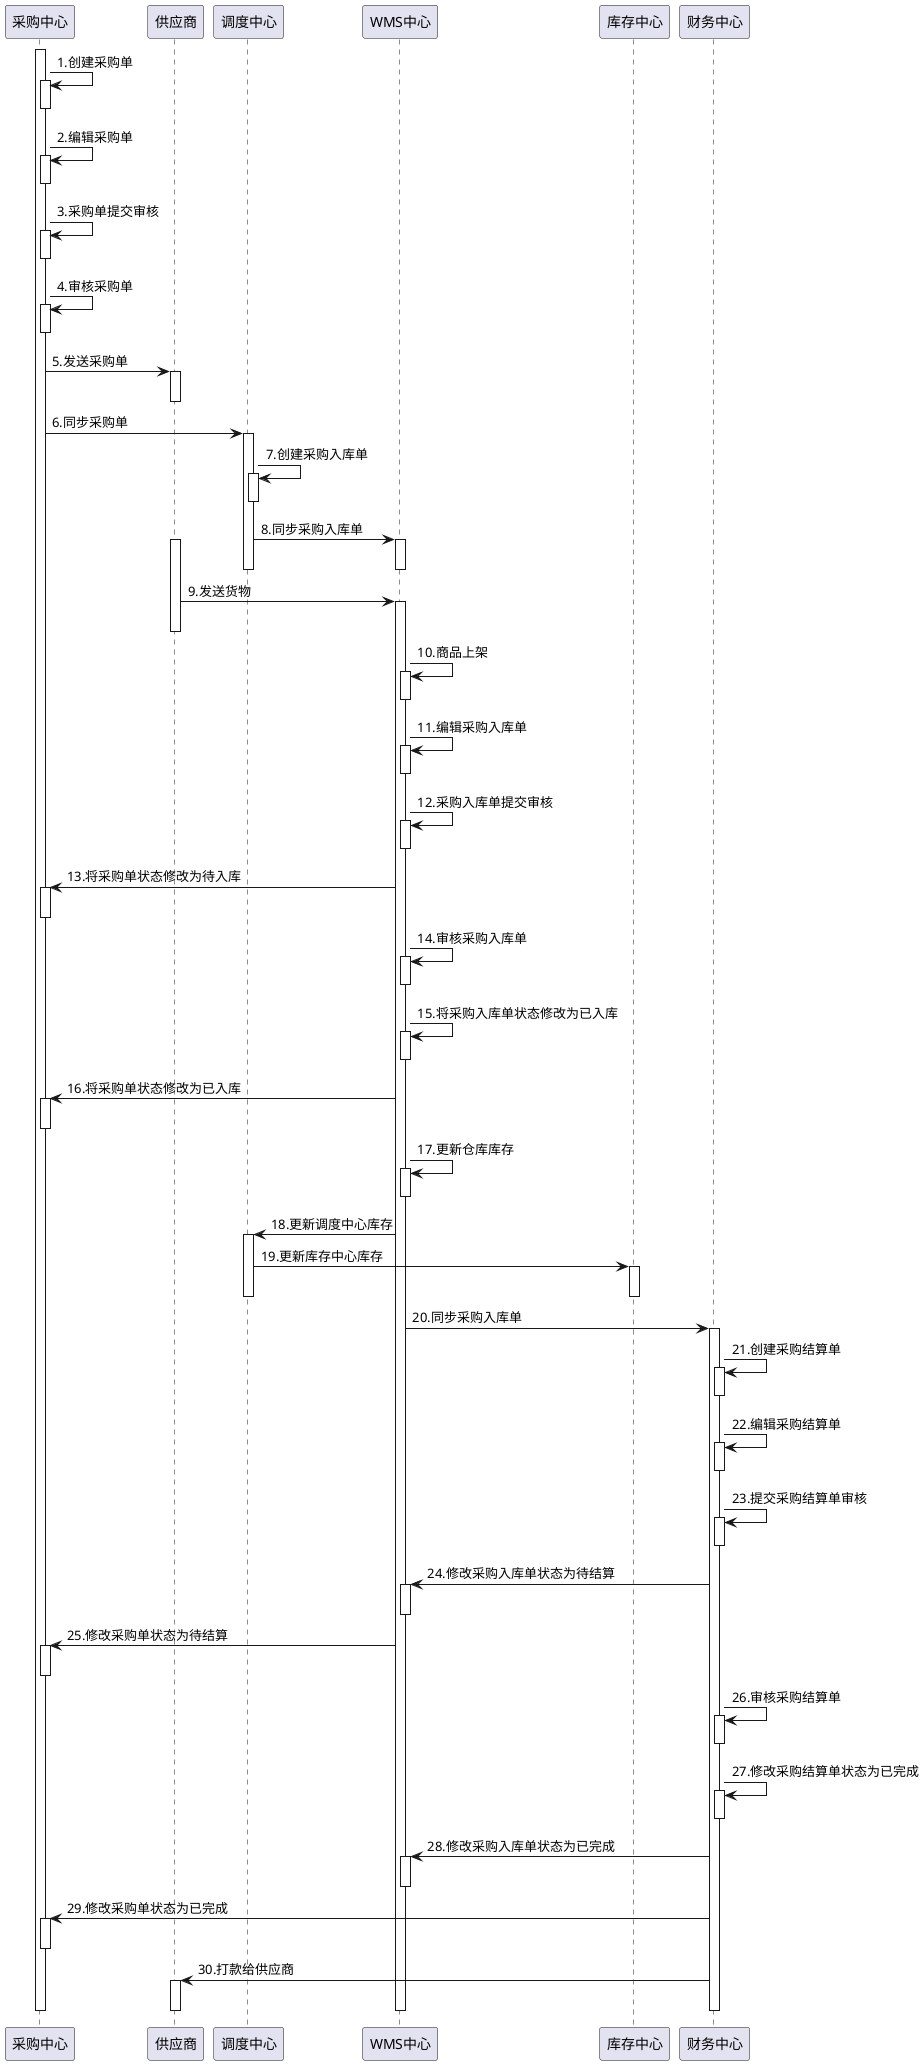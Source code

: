 @startuml

activate 采购中心
采购中心 -> 采购中心: 1.创建采购单
activate 采购中心
deactivate 采购中心
采购中心 -> 采购中心: 2.编辑采购单
activate 采购中心
deactivate 采购中心
采购中心 -> 采购中心: 3.采购单提交审核
activate 采购中心
deactivate 采购中心
采购中心 -> 采购中心: 4.审核采购单
activate 采购中心
deactivate 采购中心
采购中心 -> 供应商: 5.发送采购单
activate 供应商
deactivate 供应商
采购中心 -> 调度中心: 6.同步采购单
activate 调度中心
调度中心 -> 调度中心: 7.创建采购入库单
activate 调度中心
deactivate 调度中心
调度中心 -> WMS中心: 8.同步采购入库单
activate WMS中心
deactivate WMS中心
deactivate 调度中心
activate 供应商
供应商 -> WMS中心: 9.发送货物
activate WMS中心
deactivate 供应商
WMS中心 -> WMS中心: 10.商品上架
activate WMS中心
deactivate WMS中心
WMS中心 -> WMS中心: 11.编辑采购入库单
activate WMS中心
deactivate WMS中心
WMS中心 -> WMS中心: 12.采购入库单提交审核
activate WMS中心
deactivate WMS中心
WMS中心 -> 采购中心: 13.将采购单状态修改为待入库
activate 采购中心
deactivate 采购中心
WMS中心 -> WMS中心: 14.审核采购入库单
activate WMS中心
deactivate WMS中心
WMS中心 -> WMS中心: 15.将采购入库单状态修改为已入库
activate WMS中心
deactivate WMS中心
WMS中心 -> 采购中心: 16.将采购单状态修改为已入库
activate 采购中心
deactivate 采购中心
WMS中心 -> WMS中心: 17.更新仓库库存
activate WMS中心
deactivate WMS中心
WMS中心 -> 调度中心: 18.更新调度中心库存
activate 调度中心
调度中心 -> 库存中心: 19.更新库存中心库存
activate 库存中心
deactivate 库存中心
deactivate 调度中心
WMS中心 -> 财务中心: 20.同步采购入库单
activate 财务中心
财务中心 -> 财务中心: 21.创建采购结算单
activate 财务中心
deactivate 财务中心
财务中心 -> 财务中心: 22.编辑采购结算单
activate 财务中心
deactivate 财务中心
财务中心 -> 财务中心: 23.提交采购结算单审核
activate 财务中心
deactivate 财务中心
财务中心 -> WMS中心: 24.修改采购入库单状态为待结算
activate WMS中心
deactivate WMS中心
WMS中心 -> 采购中心: 25.修改采购单状态为待结算
activate 采购中心
deactivate 采购中心
财务中心 -> 财务中心: 26.审核采购结算单
activate 财务中心
deactivate 财务中心
财务中心 -> 财务中心: 27.修改采购结算单状态为已完成
activate 财务中心
deactivate 财务中心
财务中心 -> WMS中心: 28.修改采购入库单状态为已完成
activate WMS中心
deactivate WMS中心
财务中心 -> 采购中心: 29.修改采购单状态为已完成
activate 采购中心
deactivate 采购中心
财务中心 -> 供应商: 30.打款给供应商
activate 供应商
deactivate 供应商

deactivate 财务中心
deactivate WMS中心

deactivate 采购中心

@enduml